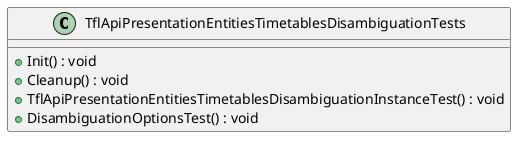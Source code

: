 @startuml
class TflApiPresentationEntitiesTimetablesDisambiguationTests {
    + Init() : void
    + Cleanup() : void
    + TflApiPresentationEntitiesTimetablesDisambiguationInstanceTest() : void
    + DisambiguationOptionsTest() : void
}
@enduml

